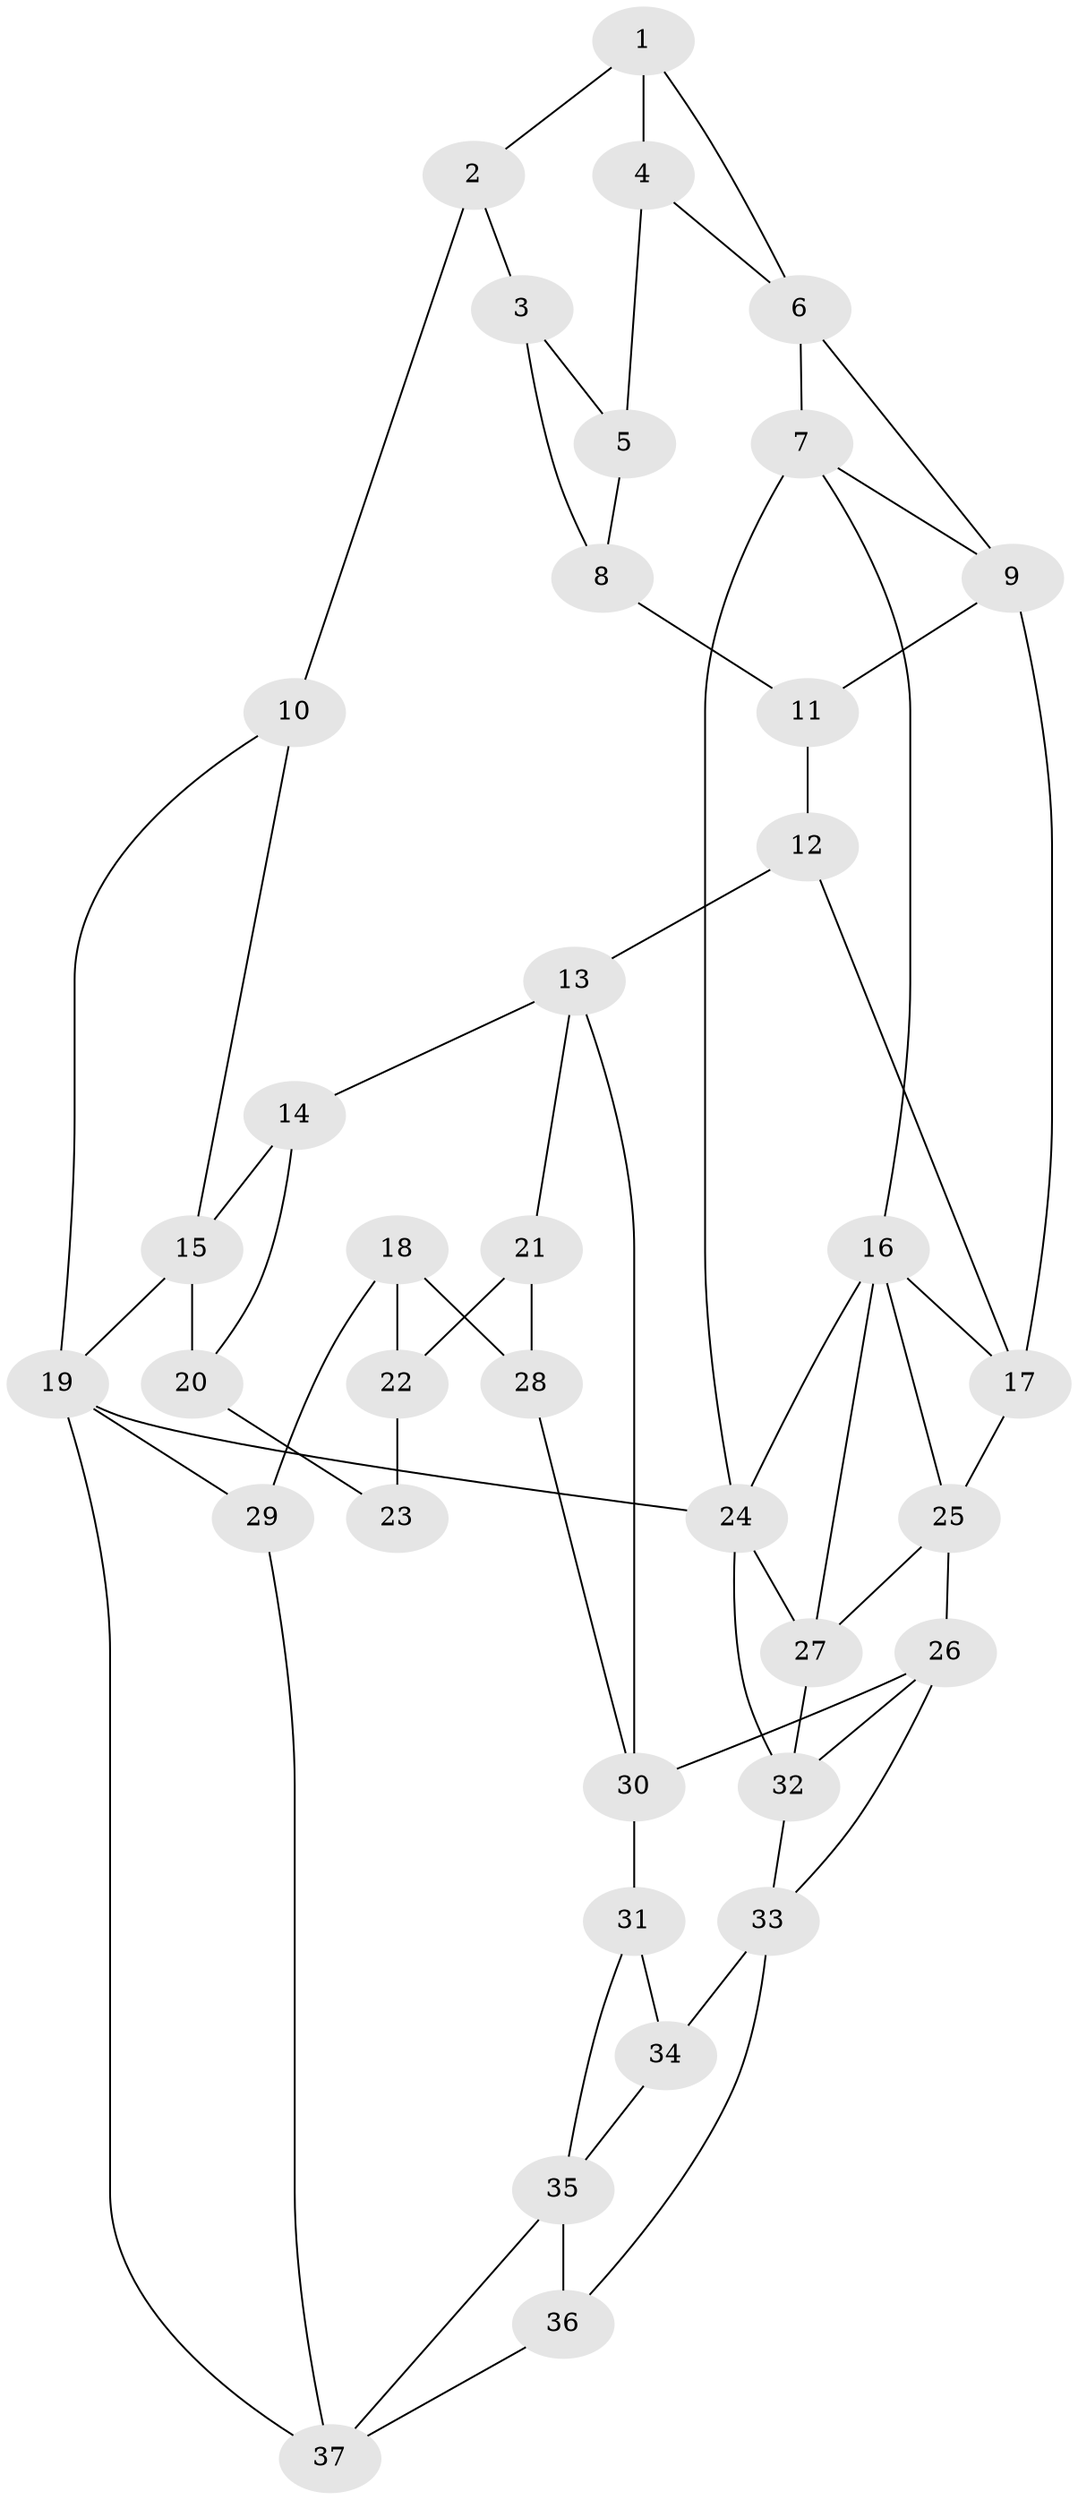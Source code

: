 // original degree distribution, {3: 0.04054054054054054, 4: 0.25675675675675674, 5: 0.44594594594594594, 6: 0.25675675675675674}
// Generated by graph-tools (version 1.1) at 2025/03/03/09/25 03:03:12]
// undirected, 37 vertices, 65 edges
graph export_dot {
graph [start="1"]
  node [color=gray90,style=filled];
  1;
  2;
  3;
  4;
  5;
  6;
  7;
  8;
  9;
  10;
  11;
  12;
  13;
  14;
  15;
  16;
  17;
  18;
  19;
  20;
  21;
  22;
  23;
  24;
  25;
  26;
  27;
  28;
  29;
  30;
  31;
  32;
  33;
  34;
  35;
  36;
  37;
  1 -- 2 [weight=1.0];
  1 -- 4 [weight=1.0];
  1 -- 6 [weight=1.0];
  2 -- 3 [weight=1.0];
  2 -- 10 [weight=2.0];
  3 -- 5 [weight=1.0];
  3 -- 8 [weight=1.0];
  4 -- 5 [weight=1.0];
  4 -- 6 [weight=1.0];
  5 -- 8 [weight=1.0];
  6 -- 7 [weight=1.0];
  6 -- 9 [weight=1.0];
  7 -- 9 [weight=1.0];
  7 -- 16 [weight=1.0];
  7 -- 24 [weight=1.0];
  8 -- 11 [weight=2.0];
  9 -- 11 [weight=1.0];
  9 -- 17 [weight=1.0];
  10 -- 15 [weight=1.0];
  10 -- 19 [weight=1.0];
  11 -- 12 [weight=1.0];
  12 -- 13 [weight=1.0];
  12 -- 17 [weight=1.0];
  13 -- 14 [weight=1.0];
  13 -- 21 [weight=1.0];
  13 -- 30 [weight=1.0];
  14 -- 15 [weight=1.0];
  14 -- 20 [weight=1.0];
  15 -- 19 [weight=1.0];
  15 -- 20 [weight=1.0];
  16 -- 17 [weight=1.0];
  16 -- 24 [weight=1.0];
  16 -- 25 [weight=1.0];
  16 -- 27 [weight=1.0];
  17 -- 25 [weight=1.0];
  18 -- 22 [weight=1.0];
  18 -- 28 [weight=1.0];
  18 -- 29 [weight=1.0];
  19 -- 24 [weight=2.0];
  19 -- 29 [weight=1.0];
  19 -- 37 [weight=1.0];
  20 -- 23 [weight=2.0];
  21 -- 22 [weight=1.0];
  21 -- 28 [weight=1.0];
  22 -- 23 [weight=2.0];
  24 -- 27 [weight=1.0];
  24 -- 32 [weight=1.0];
  25 -- 26 [weight=1.0];
  25 -- 27 [weight=1.0];
  26 -- 30 [weight=1.0];
  26 -- 32 [weight=1.0];
  26 -- 33 [weight=1.0];
  27 -- 32 [weight=1.0];
  28 -- 30 [weight=1.0];
  29 -- 37 [weight=1.0];
  30 -- 31 [weight=1.0];
  31 -- 34 [weight=1.0];
  31 -- 35 [weight=1.0];
  32 -- 33 [weight=1.0];
  33 -- 34 [weight=2.0];
  33 -- 36 [weight=1.0];
  34 -- 35 [weight=1.0];
  35 -- 36 [weight=1.0];
  35 -- 37 [weight=1.0];
  36 -- 37 [weight=1.0];
}
